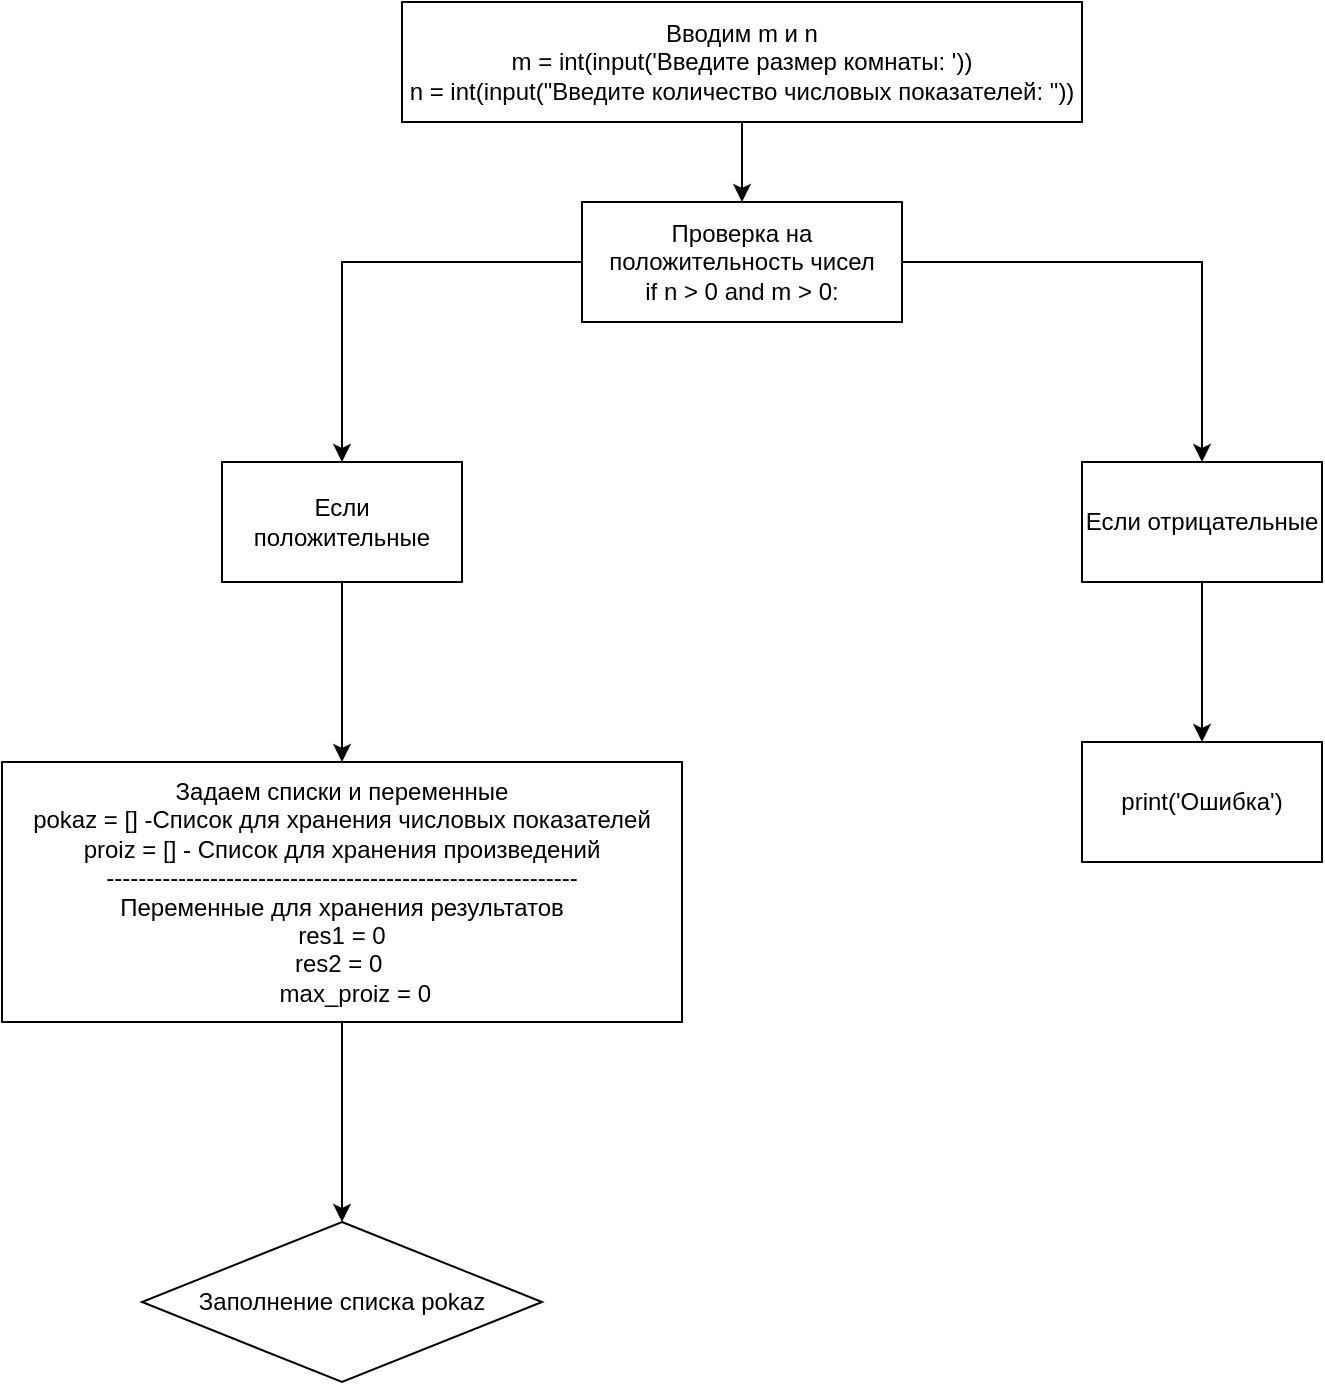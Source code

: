 <mxfile version="24.0.7" type="github">
  <diagram name="Страница — 1" id="_upwlA8mfIHdITfHc2nm">
    <mxGraphModel dx="1393" dy="797" grid="1" gridSize="10" guides="1" tooltips="1" connect="1" arrows="1" fold="1" page="1" pageScale="1" pageWidth="827" pageHeight="1169" math="0" shadow="0">
      <root>
        <mxCell id="0" />
        <mxCell id="1" parent="0" />
        <mxCell id="JAXviO7n0gj8uLwgkm0j-7" value="" style="edgeStyle=orthogonalEdgeStyle;rounded=0;orthogonalLoop=1;jettySize=auto;html=1;" edge="1" parent="1" source="JAXviO7n0gj8uLwgkm0j-1" target="JAXviO7n0gj8uLwgkm0j-6">
          <mxGeometry relative="1" as="geometry" />
        </mxCell>
        <mxCell id="JAXviO7n0gj8uLwgkm0j-1" value="Вводим m и n&lt;div&gt;m = int(input(&#39;Введите размер комнаты: &#39;))&lt;br&gt;&lt;/div&gt;&lt;div&gt;n = int(input(&quot;Введите количество числовых показателей: &quot;))&lt;br&gt;&lt;/div&gt;" style="rounded=0;whiteSpace=wrap;html=1;" vertex="1" parent="1">
          <mxGeometry x="210" y="90" width="340" height="60" as="geometry" />
        </mxCell>
        <mxCell id="JAXviO7n0gj8uLwgkm0j-13" value="" style="edgeStyle=orthogonalEdgeStyle;rounded=0;orthogonalLoop=1;jettySize=auto;html=1;" edge="1" parent="1" source="JAXviO7n0gj8uLwgkm0j-2" target="JAXviO7n0gj8uLwgkm0j-12">
          <mxGeometry relative="1" as="geometry" />
        </mxCell>
        <mxCell id="JAXviO7n0gj8uLwgkm0j-2" value="Если положительные" style="whiteSpace=wrap;html=1;rounded=0;" vertex="1" parent="1">
          <mxGeometry x="120" y="320" width="120" height="60" as="geometry" />
        </mxCell>
        <mxCell id="JAXviO7n0gj8uLwgkm0j-11" value="" style="edgeStyle=orthogonalEdgeStyle;rounded=0;orthogonalLoop=1;jettySize=auto;html=1;" edge="1" parent="1" source="JAXviO7n0gj8uLwgkm0j-4" target="JAXviO7n0gj8uLwgkm0j-10">
          <mxGeometry relative="1" as="geometry" />
        </mxCell>
        <mxCell id="JAXviO7n0gj8uLwgkm0j-4" value="Если отрицательные" style="whiteSpace=wrap;html=1;rounded=0;" vertex="1" parent="1">
          <mxGeometry x="550" y="320" width="120" height="60" as="geometry" />
        </mxCell>
        <mxCell id="JAXviO7n0gj8uLwgkm0j-8" style="edgeStyle=orthogonalEdgeStyle;rounded=0;orthogonalLoop=1;jettySize=auto;html=1;entryX=0.5;entryY=0;entryDx=0;entryDy=0;" edge="1" parent="1" source="JAXviO7n0gj8uLwgkm0j-6" target="JAXviO7n0gj8uLwgkm0j-2">
          <mxGeometry relative="1" as="geometry" />
        </mxCell>
        <mxCell id="JAXviO7n0gj8uLwgkm0j-9" style="edgeStyle=orthogonalEdgeStyle;rounded=0;orthogonalLoop=1;jettySize=auto;html=1;entryX=0.5;entryY=0;entryDx=0;entryDy=0;" edge="1" parent="1" source="JAXviO7n0gj8uLwgkm0j-6" target="JAXviO7n0gj8uLwgkm0j-4">
          <mxGeometry relative="1" as="geometry" />
        </mxCell>
        <mxCell id="JAXviO7n0gj8uLwgkm0j-6" value="Проверка на положительность чисел&lt;div&gt;if n &amp;gt; 0 and m &amp;gt; 0:&lt;br&gt;&lt;/div&gt;" style="whiteSpace=wrap;html=1;rounded=0;" vertex="1" parent="1">
          <mxGeometry x="300" y="190" width="160" height="60" as="geometry" />
        </mxCell>
        <mxCell id="JAXviO7n0gj8uLwgkm0j-10" value="print(&#39;Ошибка&#39;)" style="whiteSpace=wrap;html=1;rounded=0;" vertex="1" parent="1">
          <mxGeometry x="550" y="460" width="120" height="60" as="geometry" />
        </mxCell>
        <mxCell id="JAXviO7n0gj8uLwgkm0j-17" value="" style="edgeStyle=orthogonalEdgeStyle;rounded=0;orthogonalLoop=1;jettySize=auto;html=1;" edge="1" parent="1" source="JAXviO7n0gj8uLwgkm0j-12" target="JAXviO7n0gj8uLwgkm0j-16">
          <mxGeometry relative="1" as="geometry" />
        </mxCell>
        <mxCell id="JAXviO7n0gj8uLwgkm0j-12" value="Задаем списки и переменные&lt;div&gt;pokaz = [] -Список для хранения числовых показателей&lt;br&gt;&lt;/div&gt;&lt;div&gt;proiz = [] -&amp;nbsp;Список для хранения произведений&lt;br&gt;&lt;/div&gt;&lt;div&gt;-----------------------------------------------------------&lt;/div&gt;&lt;div&gt;Переменные для хранения результатов&lt;br&gt;&lt;/div&gt;&lt;div&gt;&lt;div&gt;res1 = 0&lt;/div&gt;&lt;div&gt;&lt;span style=&quot;background-color: initial;&quot;&gt;res2 = 0&amp;nbsp;&lt;/span&gt;&lt;/div&gt;&lt;div&gt;&amp;nbsp; &amp;nbsp; max_proiz = 0&lt;/div&gt;&lt;/div&gt;" style="whiteSpace=wrap;html=1;rounded=0;" vertex="1" parent="1">
          <mxGeometry x="10" y="470" width="340" height="130" as="geometry" />
        </mxCell>
        <mxCell id="JAXviO7n0gj8uLwgkm0j-16" value="Заполнение списка pokaz" style="rhombus;whiteSpace=wrap;html=1;rounded=0;" vertex="1" parent="1">
          <mxGeometry x="80" y="700" width="200" height="80" as="geometry" />
        </mxCell>
      </root>
    </mxGraphModel>
  </diagram>
</mxfile>
